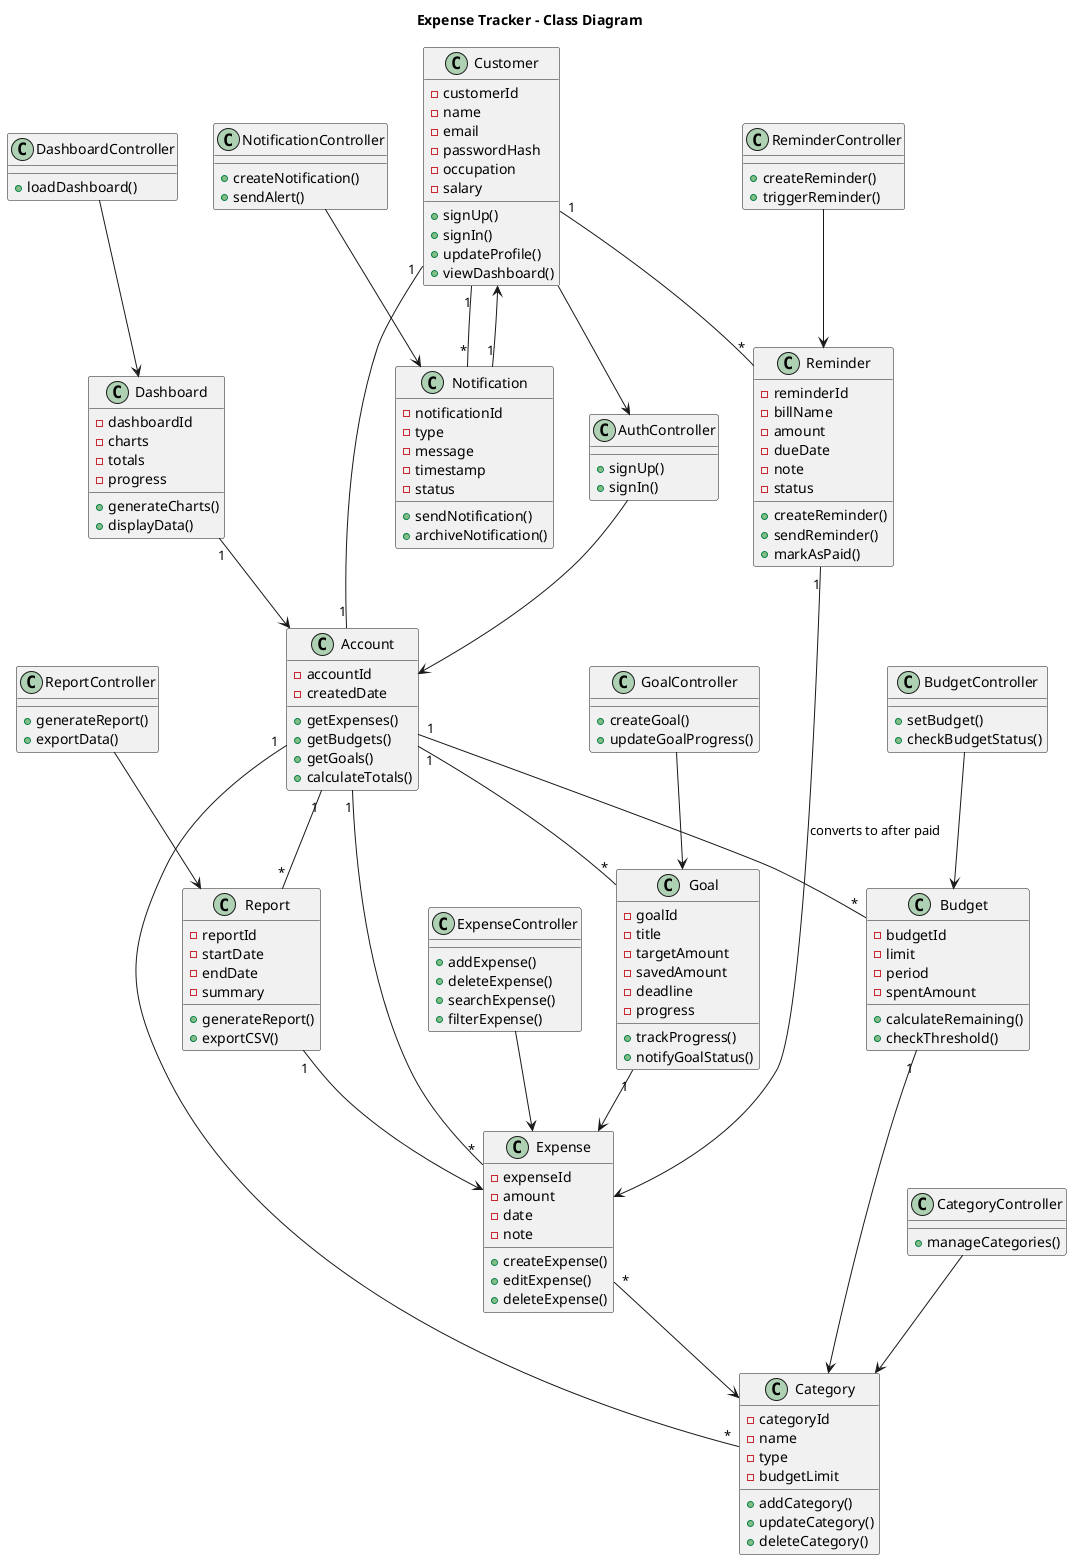 @startuml
title Expense Tracker - Class Diagram

class Customer {
  - customerId
  - name
  - email
  - passwordHash
  - occupation
  - salary
  + signUp()
  + signIn()
  + updateProfile()
  + viewDashboard()
}

class Account {
  - accountId
  - createdDate
  + getExpenses()
  + getBudgets()
  + getGoals()
  + calculateTotals()
}

class Expense {
  - expenseId
  - amount
  - date
  - note
  + createExpense()
  + editExpense()
  + deleteExpense()
}

class Category {
  - categoryId
  - name
  - type
  - budgetLimit
  + addCategory()
  + updateCategory()
  + deleteCategory()
}

class Budget {
  - budgetId
  - limit
  - period
  - spentAmount
  + calculateRemaining()
  + checkThreshold()
}

class Goal {
  - goalId
  - title
  - targetAmount
  - savedAmount
  - deadline
  - progress
  + trackProgress()
  + notifyGoalStatus()
}

class Reminder {
  - reminderId
  - billName
  - amount
  - dueDate
  - note
  - status
  + createReminder()
  + sendReminder()
  + markAsPaid()
}

class Notification {
  - notificationId
  - type
  - message
  - timestamp
  - status
  + sendNotification()
  + archiveNotification()
}

class Report {
  - reportId
  - startDate
  - endDate
  - summary
  + generateReport()
  + exportCSV()
}

class Dashboard {
  - dashboardId
  - charts
  - totals
  - progress
  + generateCharts()
  + displayData()
}

class AuthController {
  + signUp()
  + signIn()
}

class ExpenseController {
  + addExpense()
  + deleteExpense()
  + searchExpense()
  + filterExpense()
}

class DashboardController {
  + loadDashboard()
}

class CategoryController {
  + manageCategories()
}

class BudgetController {
  + setBudget()
  + checkBudgetStatus()
}

class GoalController {
  + createGoal()
  + updateGoalProgress()
}

class ReportController {
  + generateReport()
  + exportData()
}

class NotificationController {
  + createNotification()
  + sendAlert()
}

class ReminderController {
  + createReminder()
  + triggerReminder()
}

'=========================
Customer "1" -- "1" Account
Account "1" -- "*" Expense
Account "1" -- "*" Category
Account "1" -- "*" Budget
Account "1" -- "*" Goal
Account "1" -- "*" Report
Customer "1" -- "*" Reminder
Customer "1" -- "*" Notification
Dashboard "1" --> Account
Expense "*" --> Category
Budget "1" --> Category
Goal "1" --> Expense
Report "1" --> Expense
Notification "1" --> Customer
Reminder "1" --> Expense : converts to after paid


'=========================
Customer --> AuthController
AuthController --> Account
ExpenseController --> Expense
CategoryController --> Category
BudgetController --> Budget
GoalController --> Goal
ReportController --> Report
DashboardController --> Dashboard
NotificationController --> Notification
ReminderController --> Reminder

@enduml
